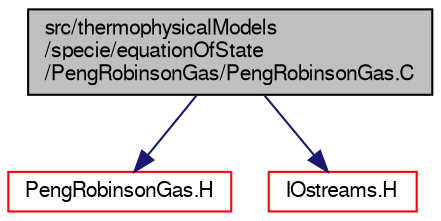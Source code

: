 digraph "src/thermophysicalModels/specie/equationOfState/PengRobinsonGas/PengRobinsonGas.C"
{
  bgcolor="transparent";
  edge [fontname="FreeSans",fontsize="10",labelfontname="FreeSans",labelfontsize="10"];
  node [fontname="FreeSans",fontsize="10",shape=record];
  Node0 [label="src/thermophysicalModels\l/specie/equationOfState\l/PengRobinsonGas/PengRobinsonGas.C",height=0.2,width=0.4,color="black", fillcolor="grey75", style="filled", fontcolor="black"];
  Node0 -> Node1 [color="midnightblue",fontsize="10",style="solid",fontname="FreeSans"];
  Node1 [label="PengRobinsonGas.H",height=0.2,width=0.4,color="red",URL="$a16427.html"];
  Node0 -> Node44 [color="midnightblue",fontsize="10",style="solid",fontname="FreeSans"];
  Node44 [label="IOstreams.H",height=0.2,width=0.4,color="red",URL="$a09104.html",tooltip="Useful combination of include files which define Sin, Sout and Serr and the use of IO streams general..."];
}
